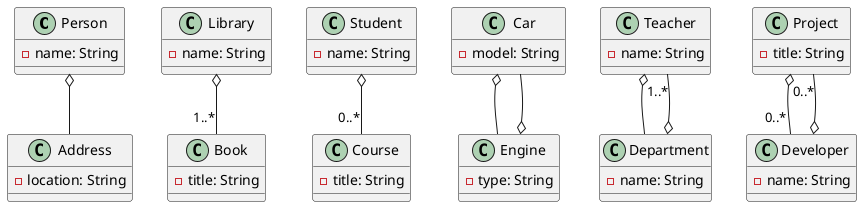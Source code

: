 @startuml

' Unidirectional 1-to-1 Aggregation
class Person {
  -name: String
}
class Address {
  -location: String
}
Person o-- Address

' Unidirectional 1-to-Many Aggregation
class Library {
  -name: String
}
class Book {
  -title: String
}
Library o-- "1..*" Book

' Unidirectional Many-to-Many Aggregation
class Student {
  -name: String
}
class Course {
  -title: String
}
Student o-- "0..*" Course

' Bidirectional 1-to-1 Aggregation
class Car {
  -model: String
}
class Engine {
  -type: String
}
Car o-- Engine
Engine o-- Car

' Bidirectional 1-to-Many Aggregation
class Teacher {
  -name: String
}
class Department {
  -name: String
}
Teacher o-- Department
Department o-- "1..*" Teacher

' Bidirectional Many-to-Many Aggregation
class Project {
  -title: String
}
class Developer {
  -name: String
}
Project o-- "0..*" Developer
Developer o-- "0..*" Project

@enduml